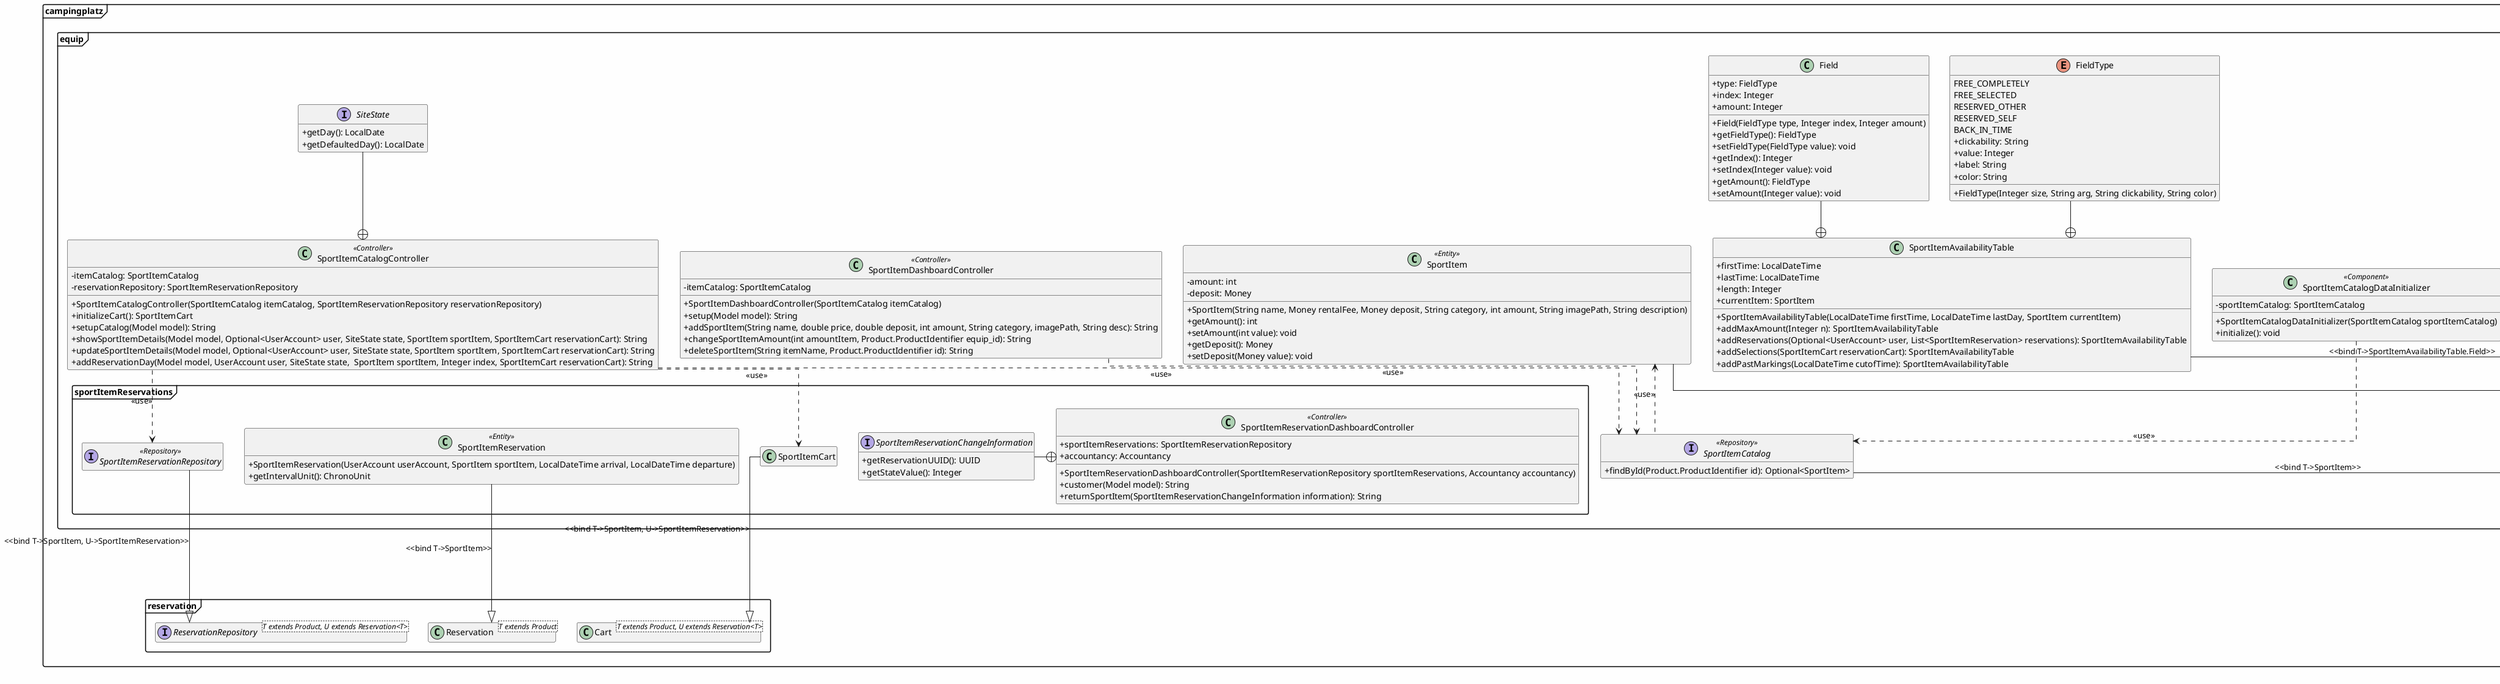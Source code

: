 @startuml
hide empty fields
hide empty methods
skinparam classAttributeIconSize 0
skinparam linetype ortho
skinparam BackgroundColor #FEFEFE
allowmixing
skinparam packageStyle Frame

class campingplatz.utils.DetailedProduct
class campingplatz.reservation.Cart<T extends Product, U extends Reservation<T>>
class campingplatz.reservation.Reservation<T extends Product>
interface campingplatz.reservation.ReservationRepository<T extends Product, U extends Reservation<T>>

package org{
    package salespointframework{
        interface catalog.Catalog<T extends Product>
        interface core.DataInitializer
    }
}

package campingplatz.equip {
    package sportItemReservations{
    class SportItemCart
    class SportItemReservation<<Entity>>{
    +SportItemReservation(UserAccount userAccount, SportItem sportItem, LocalDateTime arrival, LocalDateTime departure)
    +getIntervalUnit(): ChronoUnit
    }
    interface SportItemReservationRepository <<Repository>>
    class SportItemReservationDashboardController<<Controller>>{
    +sportItemReservations: SportItemReservationRepository
    +accountancy: Accountancy
    +SportItemReservationDashboardController(SportItemReservationRepository sportItemReservations, Accountancy accountancy)
    +customer(Model model): String
    +returnSportItem(SportItemReservationChangeInformation information): String
    }
    interface SportItemReservationChangeInformation{
    +getReservationUUID(): UUID
    +getStateValue(): Integer
    }
    }

    class SportItem<<Entity>>{
    -amount: int
    -deposit: Money
    +SportItem(String name, Money rentalFee, Money deposit, String category, int amount, String imagePath, String description)
    +getAmount(): int
    +setAmount(int value): void
    +getDeposit(): Money
    +setDeposit(Money value): void
    }
    interface SportItemCatalog <<Repository>>{
    +findById(Product.ProductIdentifier id): Optional<SportItem>
    }



    class SportItemCatalogController<<Controller>>{
    -itemCatalog: SportItemCatalog
    -reservationRepository: SportItemReservationRepository
    +SportItemCatalogController(SportItemCatalog itemCatalog, SportItemReservationRepository reservationRepository)
    +initializeCart(): SportItemCart
    +setupCatalog(Model model): String
    +showSportItemDetails(Model model, Optional<UserAccount> user, SiteState state, SportItem sportItem, SportItemCart reservationCart): String
    +updateSportItemDetails(Model model, Optional<UserAccount> user, SiteState state, SportItem sportItem, SportItemCart reservationCart): String
    +addReservationDay(Model model, UserAccount user, SiteState state,  SportItem sportItem, Integer index, SportItemCart reservationCart): String
    }
    interface SiteState{
    +getDay(): LocalDate
    +getDefaultedDay(): LocalDate
    }
    class SportItemAvailabilityTable{
    +firstTime: LocalDateTime
    +lastTime: LocalDateTime
    +length: Integer
    +currentItem: SportItem
    +SportItemAvailabilityTable(LocalDateTime firstTime, LocalDateTime lastDay, SportItem currentItem)
    +addMaxAmount(Integer n): SportItemAvailabilityTable
    +addReservations(Optional<UserAccount> user, List<SportItemReservation> reservations): SportItemAvailabilityTable
    +addSelections(SportItemCart reservationCart): SportItemAvailabilityTable
    +addPastMarkings(LocalDateTime cutofTime): SportItemAvailabilityTable
    }
    enum FieldType{
    FREE_COMPLETELY
    FREE_SELECTED
    RESERVED_OTHER
    RESERVED_SELF
    BACK_IN_TIME
    +clickability: String
    +value: Integer
    +label: String
    +color: String
    +FieldType(Integer size, String arg, String clickability, String color)
    }
    class Field{
    +type: FieldType
    +index: Integer
    +amount: Integer
    +Field(FieldType type, Integer index, Integer amount)
    +getFieldType(): FieldType
    +setFieldType(FieldType value): void
    +getIndex(): Integer
    +setIndex(Integer value): void
    +getAmount(): FieldType
    +setAmount(Integer value): void
    }

    class SportItemCatalogDataInitializer<<Component>>{
    -sportItemCatalog: SportItemCatalog
    +SportItemCatalogDataInitializer(SportItemCatalog sportItemCatalog)
    +initialize(): void
    }

    class SportItemDashboardController <<Controller>>{
    -itemCatalog: SportItemCatalog
    +SportItemDashboardController(SportItemCatalog itemCatalog)
    +setup(Model model): String
    +addSportItem(String name, double price, double deposit, int amount, String category, imagePath, String desc): String
    +changeSportItemAmount(int amountItem, Product.ProductIdentifier equip_id): String
    +deleteSportItem(String itemName, Product.ProductIdentifier id): String
    }

}

SportItem --|> DetailedProduct
SportItemCatalog --|> Catalog:<<bind T->SportItem>>

SportItemDashboardController ..> SportItemCatalog:<<use>>
SportItemCatalogDataInitializer ..|> DataInitializer
SportItemCatalogDataInitializer ..> SportItemCatalog:<<use>>
SportItemCatalogController ..> SportItemCatalog:<<use>>
SportItemCatalog .u.> SportItem:<<use>>

SportItemCatalogController ..> SportItemCart:<<use>>
SportItemCatalogController ..> SportItemReservationRepository:<<use>>
SiteState --+ SportItemCatalogController

SportItemAvailabilityTable --|> java.util.ArrayList: <<bind T->SportItemAvailabilityTable.Field>>

FieldType --+ SportItemAvailabilityTable
Field --+ SportItemAvailabilityTable

SportItemReservationRepository --|> ReservationRepository: <<bind T->SportItem, U->SportItemReservation>>
SportItemReservation --|> Reservation: <<bind T->SportItem>>
SportItemCart --|> Cart:<<bind T->SportItem, U->SportItemReservation>>

SportItemReservationChangeInformation -+ SportItemReservationDashboardController



@enduml